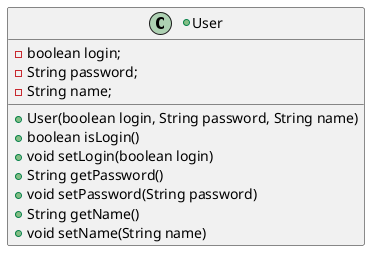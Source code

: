 @startuml
+class User {
    -boolean login;
    -String password;
    -String name;

    +User(boolean login, String password, String name)
    +boolean isLogin()
    +void setLogin(boolean login)
    +String getPassword()
    +void setPassword(String password)
    +String getName()
    +void setName(String name)
}
@enduml